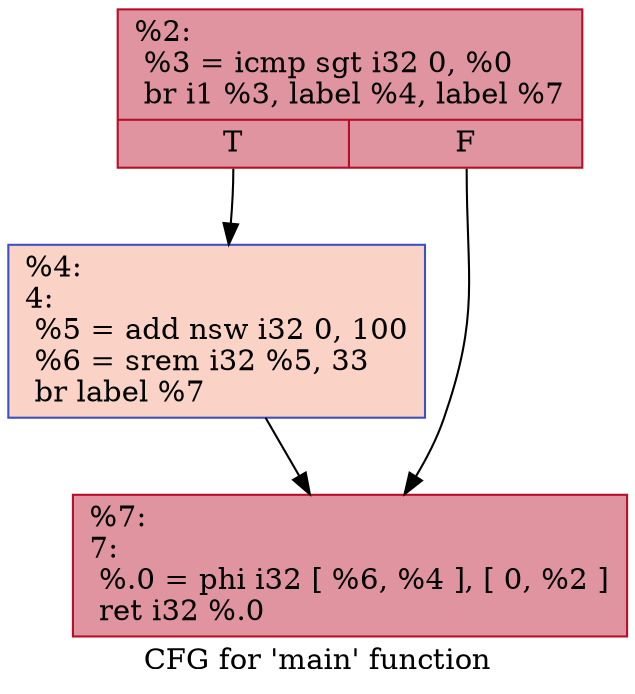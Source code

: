 digraph "CFG for 'main' function" {
	label="CFG for 'main' function";

	Node0x5c2e260 [shape=record,color="#b70d28ff", style=filled, fillcolor="#b70d2870",label="{%2:\l  %3 = icmp sgt i32 0, %0\l  br i1 %3, label %4, label %7\l|{<s0>T|<s1>F}}"];
	Node0x5c2e260:s0 -> Node0x5c2e960;
	Node0x5c2e260:s1 -> Node0x5c2e9b0;
	Node0x5c2e960 [shape=record,color="#3d50c3ff", style=filled, fillcolor="#f59c7d70",label="{%4:\l4:                                                \l  %5 = add nsw i32 0, 100\l  %6 = srem i32 %5, 33\l  br label %7\l}"];
	Node0x5c2e960 -> Node0x5c2e9b0;
	Node0x5c2e9b0 [shape=record,color="#b70d28ff", style=filled, fillcolor="#b70d2870",label="{%7:\l7:                                                \l  %.0 = phi i32 [ %6, %4 ], [ 0, %2 ]\l  ret i32 %.0\l}"];
}
